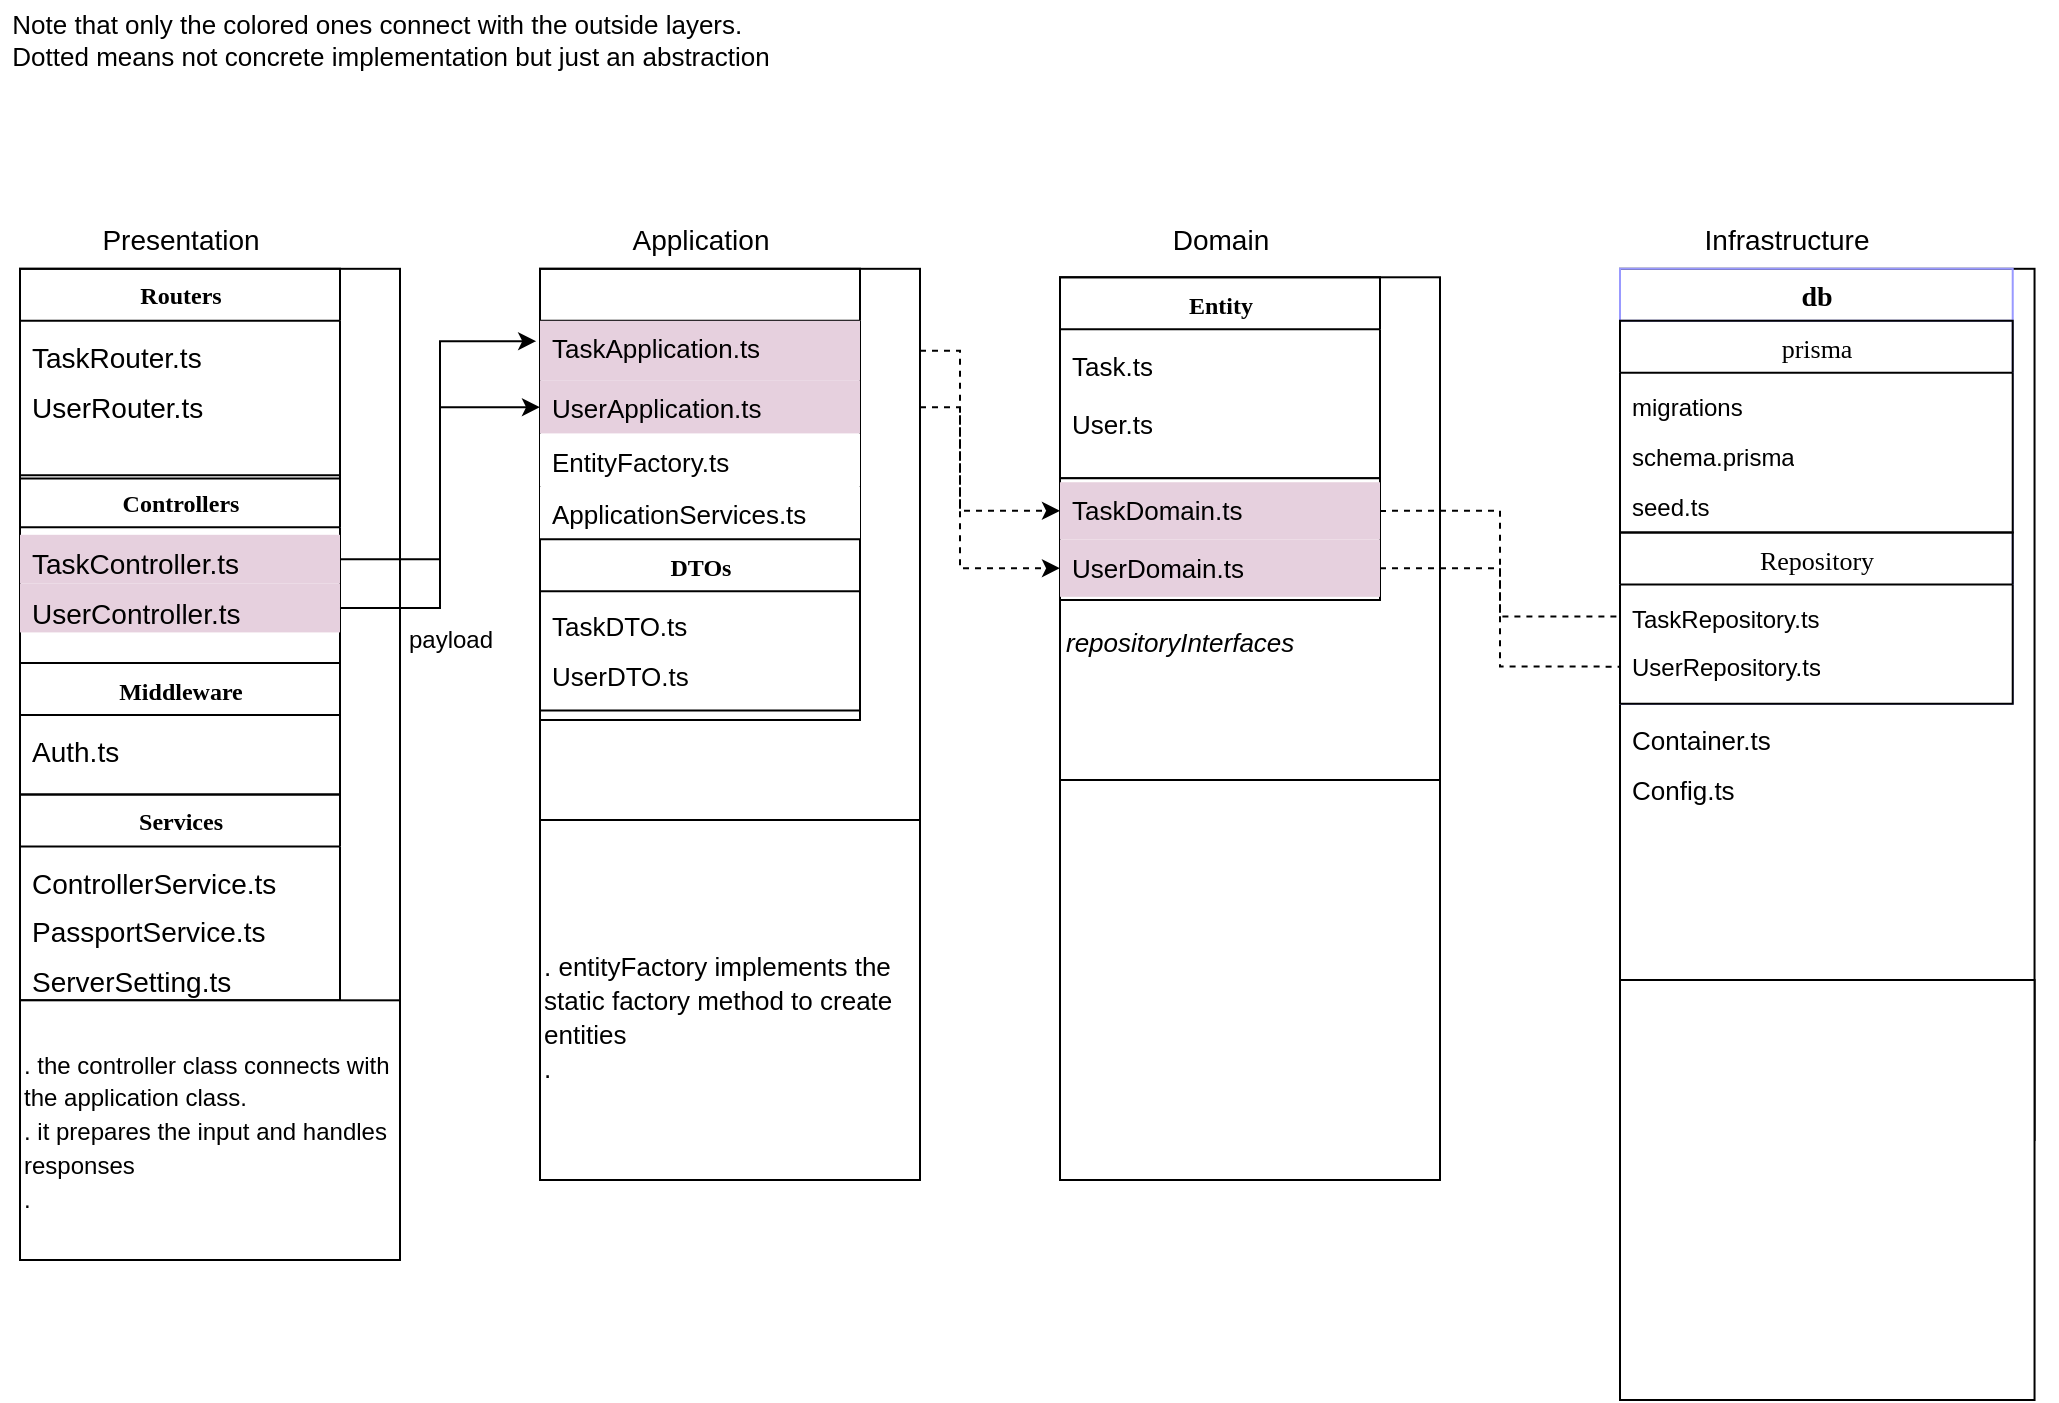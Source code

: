 <mxfile version="17.4.6" type="device"><diagram name="Page-1" id="6133507b-19e7-1e82-6fc7-422aa6c4b21f"><mxGraphModel dx="1320" dy="516" grid="1" gridSize="10" guides="1" tooltips="1" connect="1" arrows="1" fold="1" page="1" pageScale="1" pageWidth="1100" pageHeight="850" background="none" math="0" shadow="0"><root><mxCell id="0"/><mxCell id="1" parent="0"/><mxCell id="7423s3LigYlX9mgCSXaz-68" value="" style="group" parent="1" vertex="1" connectable="0"><mxGeometry x="20" y="120" width="245" height="550" as="geometry"/></mxCell><mxCell id="7423s3LigYlX9mgCSXaz-44" value="" style="group" parent="7423s3LigYlX9mgCSXaz-68" vertex="1" connectable="0"><mxGeometry width="200" height="550" as="geometry"/></mxCell><object label="" id="7423s3LigYlX9mgCSXaz-10"><mxCell style="whiteSpace=wrap;html=1;" parent="7423s3LigYlX9mgCSXaz-44" vertex="1"><mxGeometry y="24.403" width="190" height="375.427" as="geometry"/></mxCell></object><mxCell id="7423s3LigYlX9mgCSXaz-2" value="Routers" style="swimlane;html=1;fontStyle=1;align=center;verticalAlign=top;childLayout=stackLayout;horizontal=1;startSize=26;horizontalStack=0;resizeParent=1;resizeLast=0;collapsible=1;marginBottom=0;swimlaneFillColor=#ffffff;rounded=0;shadow=0;comic=0;labelBackgroundColor=none;strokeWidth=1;fillColor=none;fontFamily=Verdana;fontSize=12" parent="7423s3LigYlX9mgCSXaz-44" vertex="1"><mxGeometry y="24.403" width="160" height="104.84" as="geometry"><mxRectangle y="24.403" width="120" height="26" as="alternateBounds"/></mxGeometry></mxCell><mxCell id="7423s3LigYlX9mgCSXaz-3" value="+ field: type" style="text;html=1;strokeColor=none;fillColor=none;align=left;verticalAlign=top;spacingLeft=4;spacingRight=4;whiteSpace=wrap;overflow=hidden;rotatable=0;points=[[0,0.5],[1,0.5]];portConstraint=eastwest;" parent="7423s3LigYlX9mgCSXaz-2" vertex="1"><mxGeometry y="26" width="160" height="3.754" as="geometry"/></mxCell><mxCell id="7423s3LigYlX9mgCSXaz-7" value="&lt;font style=&quot;font-size: 14px&quot;&gt;TaskRouter.ts&lt;/font&gt;" style="text;html=1;strokeColor=none;fillColor=none;align=left;verticalAlign=top;spacingLeft=4;spacingRight=4;whiteSpace=wrap;overflow=hidden;rotatable=0;points=[[0,0.5],[1,0.5]];portConstraint=eastwest;" parent="7423s3LigYlX9mgCSXaz-2" vertex="1"><mxGeometry y="29.754" width="160" height="24.403" as="geometry"/></mxCell><mxCell id="7423s3LigYlX9mgCSXaz-4" value="&lt;font style=&quot;font-size: 14px&quot;&gt;UserRouter.ts&lt;/font&gt;" style="text;html=1;strokeColor=none;fillColor=none;align=left;verticalAlign=top;spacingLeft=4;spacingRight=4;whiteSpace=wrap;overflow=hidden;rotatable=0;points=[[0,0.5],[1,0.5]];portConstraint=eastwest;" parent="7423s3LigYlX9mgCSXaz-2" vertex="1"><mxGeometry y="54.157" width="160" height="50.683" as="geometry"/></mxCell><mxCell id="7423s3LigYlX9mgCSXaz-11" value="&lt;font style=&quot;font-size: 14px&quot;&gt;Presentation&lt;/font&gt;" style="text;html=1;resizable=0;autosize=1;align=center;verticalAlign=middle;points=[];fillColor=none;strokeColor=none;rounded=0;" parent="7423s3LigYlX9mgCSXaz-44" vertex="1"><mxGeometry x="35" width="90" height="20" as="geometry"/></mxCell><mxCell id="7423s3LigYlX9mgCSXaz-20" value="Controllers" style="swimlane;html=1;fontStyle=1;align=center;verticalAlign=top;childLayout=stackLayout;horizontal=1;startSize=26;horizontalStack=0;resizeParent=1;resizeLast=0;collapsible=1;marginBottom=0;swimlaneFillColor=#ffffff;rounded=0;shadow=0;comic=0;labelBackgroundColor=none;strokeWidth=1;fillColor=none;fontFamily=Verdana;fontSize=12" parent="7423s3LigYlX9mgCSXaz-44" vertex="1"><mxGeometry y="127.645" width="160" height="93.857" as="geometry"><mxRectangle x="40" y="310" width="120" height="26" as="alternateBounds"/></mxGeometry></mxCell><mxCell id="7423s3LigYlX9mgCSXaz-21" value="+ field: type" style="text;html=1;strokeColor=none;fillColor=none;align=left;verticalAlign=top;spacingLeft=4;spacingRight=4;whiteSpace=wrap;overflow=hidden;rotatable=0;points=[[0,0.5],[1,0.5]];portConstraint=eastwest;" parent="7423s3LigYlX9mgCSXaz-20" vertex="1"><mxGeometry y="26" width="160" height="3.754" as="geometry"/></mxCell><mxCell id="7423s3LigYlX9mgCSXaz-22" value="&lt;font style=&quot;font-size: 14px&quot;&gt;TaskController.ts&lt;/font&gt;" style="text;html=1;strokeColor=none;fillColor=#E6D0DE;align=left;verticalAlign=top;spacingLeft=4;spacingRight=4;whiteSpace=wrap;overflow=hidden;rotatable=0;points=[[0,0.5],[1,0.5]];portConstraint=eastwest;" parent="7423s3LigYlX9mgCSXaz-20" vertex="1"><mxGeometry y="29.754" width="160" height="24.403" as="geometry"/></mxCell><mxCell id="7423s3LigYlX9mgCSXaz-40" value="&lt;font style=&quot;font-size: 14px&quot;&gt;UserController.ts&lt;/font&gt;" style="text;html=1;strokeColor=none;fillColor=#E6D0DE;align=left;verticalAlign=top;spacingLeft=4;spacingRight=4;whiteSpace=wrap;overflow=hidden;rotatable=0;points=[[0,0.5],[1,0.5]];portConstraint=eastwest;" parent="7423s3LigYlX9mgCSXaz-20" vertex="1"><mxGeometry y="54.157" width="160" height="24.403" as="geometry"/></mxCell><mxCell id="7423s3LigYlX9mgCSXaz-28" value="Middleware" style="swimlane;html=1;fontStyle=1;align=center;verticalAlign=top;childLayout=stackLayout;horizontal=1;startSize=26;horizontalStack=0;resizeParent=1;resizeLast=0;collapsible=1;marginBottom=0;swimlaneFillColor=#ffffff;rounded=0;shadow=0;comic=0;labelBackgroundColor=none;strokeWidth=1;fillColor=none;fontFamily=Verdana;fontSize=12" parent="7423s3LigYlX9mgCSXaz-44" vertex="1"><mxGeometry y="221.502" width="160" height="65.7" as="geometry"><mxRectangle x="40" y="420" width="120" height="26" as="alternateBounds"/></mxGeometry></mxCell><mxCell id="7423s3LigYlX9mgCSXaz-29" value="+ field: type" style="text;html=1;strokeColor=none;fillColor=none;align=left;verticalAlign=top;spacingLeft=4;spacingRight=4;whiteSpace=wrap;overflow=hidden;rotatable=0;points=[[0,0.5],[1,0.5]];portConstraint=eastwest;" parent="7423s3LigYlX9mgCSXaz-28" vertex="1"><mxGeometry y="26" width="160" height="3.754" as="geometry"/></mxCell><mxCell id="7423s3LigYlX9mgCSXaz-30" value="&lt;font style=&quot;font-size: 14px&quot;&gt;Auth.ts&lt;/font&gt;" style="text;html=1;strokeColor=none;fillColor=none;align=left;verticalAlign=top;spacingLeft=4;spacingRight=4;whiteSpace=wrap;overflow=hidden;rotatable=0;points=[[0,0.5],[1,0.5]];portConstraint=eastwest;" parent="7423s3LigYlX9mgCSXaz-28" vertex="1"><mxGeometry y="29.754" width="160" height="24.403" as="geometry"/></mxCell><mxCell id="7423s3LigYlX9mgCSXaz-32" value="Services" style="swimlane;html=1;fontStyle=1;align=center;verticalAlign=top;childLayout=stackLayout;horizontal=1;startSize=26;horizontalStack=0;resizeParent=1;resizeLast=0;collapsible=1;marginBottom=0;swimlaneFillColor=#ffffff;rounded=0;shadow=0;comic=0;labelBackgroundColor=none;strokeWidth=1;fillColor=none;fontFamily=Verdana;fontSize=12" parent="7423s3LigYlX9mgCSXaz-44" vertex="1"><mxGeometry y="287.201" width="160" height="102.962" as="geometry"><mxRectangle x="40" y="490" width="120" height="26" as="alternateBounds"/></mxGeometry></mxCell><mxCell id="7423s3LigYlX9mgCSXaz-33" value="+ field: type" style="text;html=1;strokeColor=none;fillColor=none;align=left;verticalAlign=top;spacingLeft=4;spacingRight=4;whiteSpace=wrap;overflow=hidden;rotatable=0;points=[[0,0.5],[1,0.5]];portConstraint=eastwest;" parent="7423s3LigYlX9mgCSXaz-32" vertex="1"><mxGeometry y="26" width="160" height="3.754" as="geometry"/></mxCell><mxCell id="7423s3LigYlX9mgCSXaz-34" value="&lt;font style=&quot;font-size: 14px&quot;&gt;ControllerService.ts&lt;/font&gt;" style="text;html=1;strokeColor=none;fillColor=none;align=left;verticalAlign=top;spacingLeft=4;spacingRight=4;whiteSpace=wrap;overflow=hidden;rotatable=0;points=[[0,0.5],[1,0.5]];portConstraint=eastwest;" parent="7423s3LigYlX9mgCSXaz-32" vertex="1"><mxGeometry y="29.754" width="160" height="24.403" as="geometry"/></mxCell><mxCell id="7423s3LigYlX9mgCSXaz-35" value="&lt;font style=&quot;font-size: 14px&quot;&gt;PassportService.ts&lt;/font&gt;" style="text;html=1;strokeColor=none;fillColor=none;align=left;verticalAlign=top;spacingLeft=4;spacingRight=4;whiteSpace=wrap;overflow=hidden;rotatable=0;points=[[0,0.5],[1,0.5]];portConstraint=eastwest;" parent="7423s3LigYlX9mgCSXaz-32" vertex="1"><mxGeometry y="54.157" width="160" height="24.403" as="geometry"/></mxCell><mxCell id="7423s3LigYlX9mgCSXaz-36" value="&lt;font style=&quot;font-size: 14px&quot;&gt;ServerSetting.ts&lt;/font&gt;" style="text;html=1;strokeColor=none;fillColor=none;align=left;verticalAlign=top;spacingLeft=4;spacingRight=4;whiteSpace=wrap;overflow=hidden;rotatable=0;points=[[0,0.5],[1,0.5]];portConstraint=eastwest;" parent="7423s3LigYlX9mgCSXaz-32" vertex="1"><mxGeometry y="78.56" width="160" height="24.403" as="geometry"/></mxCell><mxCell id="7423s3LigYlX9mgCSXaz-42" value="&lt;div&gt;&lt;span style=&quot;font-size: 12px&quot;&gt;. the controller class connects with the application class.&lt;/span&gt;&lt;/div&gt;&lt;div&gt;&lt;font style=&quot;font-size: 12px&quot;&gt;. it prepares the input and handles responses&lt;/font&gt;&lt;/div&gt;&lt;div&gt;&lt;span style=&quot;font-size: 12px&quot;&gt;.&amp;nbsp;&lt;/span&gt;&lt;/div&gt;" style="whiteSpace=wrap;html=1;fontSize=14;align=left;" parent="7423s3LigYlX9mgCSXaz-44" vertex="1"><mxGeometry y="390.16" width="190" height="129.84" as="geometry"/></mxCell><mxCell id="7423s3LigYlX9mgCSXaz-104" value="payload" style="text;html=1;resizable=0;autosize=1;align=center;verticalAlign=middle;points=[];fillColor=none;strokeColor=none;rounded=0;fontFamily=Helvetica;fontSize=12;" parent="7423s3LigYlX9mgCSXaz-68" vertex="1"><mxGeometry x="185" y="200.0" width="60" height="20" as="geometry"/></mxCell><mxCell id="7423s3LigYlX9mgCSXaz-106" value="" style="group" parent="1" vertex="1" connectable="0"><mxGeometry x="540" y="120" width="220" height="550" as="geometry"/></mxCell><mxCell id="7423s3LigYlX9mgCSXaz-107" value="" style="group" parent="7423s3LigYlX9mgCSXaz-106" vertex="1" connectable="0"><mxGeometry width="200" height="550" as="geometry"/></mxCell><mxCell id="7423s3LigYlX9mgCSXaz-108" value="" style="group" parent="7423s3LigYlX9mgCSXaz-107" vertex="1" connectable="0"><mxGeometry width="193.18" height="480" as="geometry"/></mxCell><object label="" id="7423s3LigYlX9mgCSXaz-109"><mxCell style="whiteSpace=wrap;html=1;" parent="7423s3LigYlX9mgCSXaz-108" vertex="1"><mxGeometry y="28.645" width="190" height="440.689" as="geometry"/></mxCell></object><mxCell id="7423s3LigYlX9mgCSXaz-110" value="&lt;font style=&quot;font-size: 14px&quot;&gt;Domain&lt;br&gt;&lt;/font&gt;" style="text;html=1;resizable=0;autosize=1;align=center;verticalAlign=middle;points=[];fillColor=none;strokeColor=none;rounded=0;" parent="7423s3LigYlX9mgCSXaz-108" vertex="1"><mxGeometry x="50" width="60" height="20" as="geometry"/></mxCell><mxCell id="7423s3LigYlX9mgCSXaz-117" value="" style="whiteSpace=wrap;html=1;fontSize=14;align=left;" parent="7423s3LigYlX9mgCSXaz-108" vertex="1"><mxGeometry y="280" width="190" height="200" as="geometry"/></mxCell><mxCell id="Ic1HTjtW1TjhiJXGwJv1-1" value="Entity" style="swimlane;html=1;fontStyle=1;align=center;verticalAlign=top;childLayout=stackLayout;horizontal=1;startSize=26;horizontalStack=0;resizeParent=1;resizeLast=0;collapsible=1;marginBottom=0;swimlaneFillColor=#ffffff;rounded=0;shadow=0;comic=0;labelBackgroundColor=none;strokeWidth=1;fillColor=none;fontFamily=Verdana;fontSize=12" parent="7423s3LigYlX9mgCSXaz-108" vertex="1"><mxGeometry y="28.642" width="160" height="100.48" as="geometry"><mxRectangle y="24.403" width="120" height="26" as="alternateBounds"/></mxGeometry></mxCell><mxCell id="Ic1HTjtW1TjhiJXGwJv1-2" value="+ field: type" style="text;html=1;strokeColor=none;fillColor=none;align=left;verticalAlign=top;spacingLeft=4;spacingRight=4;whiteSpace=wrap;overflow=hidden;rotatable=0;points=[[0,0.5],[1,0.5]];portConstraint=eastwest;" parent="Ic1HTjtW1TjhiJXGwJv1-1" vertex="1"><mxGeometry y="26" width="160" height="4.407" as="geometry"/></mxCell><mxCell id="Ic1HTjtW1TjhiJXGwJv1-3" value="&lt;font style=&quot;font-size: 13px&quot;&gt;Task.ts&lt;/font&gt;" style="text;html=1;strokeColor=none;fillColor=none;align=left;verticalAlign=top;spacingLeft=4;spacingRight=4;whiteSpace=wrap;overflow=hidden;rotatable=0;points=[[0,0.5],[1,0.5]];portConstraint=eastwest;" parent="Ic1HTjtW1TjhiJXGwJv1-1" vertex="1"><mxGeometry y="30.407" width="160" height="28.645" as="geometry"/></mxCell><mxCell id="Ic1HTjtW1TjhiJXGwJv1-4" value="&lt;font style=&quot;font-size: 13px&quot;&gt;User.ts&lt;/font&gt;" style="text;html=1;strokeColor=none;fillColor=none;align=left;verticalAlign=top;spacingLeft=4;spacingRight=4;whiteSpace=wrap;overflow=hidden;rotatable=0;points=[[0,0.5],[1,0.5]];portConstraint=eastwest;" parent="Ic1HTjtW1TjhiJXGwJv1-1" vertex="1"><mxGeometry y="59.052" width="160" height="30.332" as="geometry"/></mxCell><mxCell id="Ic1HTjtW1TjhiJXGwJv1-28" value="" style="whiteSpace=wrap;html=1;fontSize=13;fillColor=#FFFFFF;" parent="7423s3LigYlX9mgCSXaz-108" vertex="1"><mxGeometry y="129.12" width="160" height="60.88" as="geometry"/></mxCell><mxCell id="Ic1HTjtW1TjhiJXGwJv1-8" value="&lt;font style=&quot;font-size: 13px&quot;&gt;TaskDomain.ts&lt;/font&gt;" style="text;html=1;strokeColor=none;fillColor=#E6D0DE;align=left;verticalAlign=top;spacingLeft=4;spacingRight=4;whiteSpace=wrap;overflow=hidden;rotatable=0;points=[[0,0.5],[1,0.5]];portConstraint=eastwest;" parent="7423s3LigYlX9mgCSXaz-108" vertex="1"><mxGeometry y="131.12" width="160" height="28.645" as="geometry"/></mxCell><mxCell id="Ic1HTjtW1TjhiJXGwJv1-9" value="&lt;font style=&quot;font-size: 13px&quot;&gt;UserDomain.ts&lt;/font&gt;" style="text;html=1;strokeColor=none;fillColor=#E6D0DE;align=left;verticalAlign=top;spacingLeft=4;spacingRight=4;whiteSpace=wrap;overflow=hidden;rotatable=0;points=[[0,0.5],[1,0.5]];portConstraint=eastwest;" parent="7423s3LigYlX9mgCSXaz-108" vertex="1"><mxGeometry y="159.765" width="160" height="28.645" as="geometry"/></mxCell><mxCell id="jaOFQ9CCpNiAqY8h1EA8-10" value="&lt;font style=&quot;font-size: 13px&quot;&gt;&lt;i&gt;repositoryInterfaces&lt;/i&gt;&lt;/font&gt;" style="text;html=1;strokeColor=none;fillColor=none;align=left;verticalAlign=top;spacingLeft=4;spacingRight=4;whiteSpace=wrap;overflow=hidden;rotatable=0;points=[[0,0.5],[1,0.5]];portConstraint=eastwest;" parent="7423s3LigYlX9mgCSXaz-108" vertex="1"><mxGeometry x="-3.18" y="197" width="173.18" height="24.4" as="geometry"/></mxCell><mxCell id="7423s3LigYlX9mgCSXaz-177" value="&lt;div style=&quot;text-align: left&quot;&gt;&lt;span&gt;Note that only the colored ones connect with the outside layers.&lt;/span&gt;&lt;/div&gt;&lt;div style=&quot;text-align: left&quot;&gt;&lt;span&gt;Dotted means not concrete implementation but just an abstraction&lt;/span&gt;&lt;/div&gt;" style="text;html=1;resizable=0;autosize=1;align=center;verticalAlign=middle;points=[];fillColor=none;strokeColor=none;rounded=0;fontFamily=Helvetica;fontSize=13;" parent="1" vertex="1"><mxGeometry x="10" y="10" width="390" height="40" as="geometry"/></mxCell><mxCell id="Ic1HTjtW1TjhiJXGwJv1-22" style="edgeStyle=orthogonalEdgeStyle;rounded=0;orthogonalLoop=1;jettySize=auto;html=1;exitX=1;exitY=0.5;exitDx=0;exitDy=0;entryX=0;entryY=0.5;entryDx=0;entryDy=0;fontSize=13;endArrow=none;endFill=0;dashed=1;" parent="1" source="Ic1HTjtW1TjhiJXGwJv1-8" target="7423s3LigYlX9mgCSXaz-161" edge="1"><mxGeometry relative="1" as="geometry"/></mxCell><mxCell id="Ic1HTjtW1TjhiJXGwJv1-23" style="edgeStyle=orthogonalEdgeStyle;rounded=0;orthogonalLoop=1;jettySize=auto;html=1;exitX=1;exitY=0.5;exitDx=0;exitDy=0;entryX=0;entryY=0.5;entryDx=0;entryDy=0;fontSize=13;endArrow=none;endFill=0;dashed=1;" parent="1" source="Ic1HTjtW1TjhiJXGwJv1-9" target="7423s3LigYlX9mgCSXaz-162" edge="1"><mxGeometry relative="1" as="geometry"/></mxCell><mxCell id="Ic1HTjtW1TjhiJXGwJv1-26" style="edgeStyle=orthogonalEdgeStyle;rounded=0;orthogonalLoop=1;jettySize=auto;html=1;exitX=1;exitY=0.5;exitDx=0;exitDy=0;entryX=-0.012;entryY=0.339;entryDx=0;entryDy=0;entryPerimeter=0;fontSize=13;" parent="1" source="7423s3LigYlX9mgCSXaz-22" target="7423s3LigYlX9mgCSXaz-95" edge="1"><mxGeometry relative="1" as="geometry"/></mxCell><mxCell id="Ic1HTjtW1TjhiJXGwJv1-27" style="edgeStyle=orthogonalEdgeStyle;rounded=0;orthogonalLoop=1;jettySize=auto;html=1;exitX=1;exitY=0.5;exitDx=0;exitDy=0;entryX=0;entryY=0.5;entryDx=0;entryDy=0;fontSize=13;" parent="1" source="7423s3LigYlX9mgCSXaz-40" target="7423s3LigYlX9mgCSXaz-96" edge="1"><mxGeometry relative="1" as="geometry"/></mxCell><mxCell id="Ic1HTjtW1TjhiJXGwJv1-24" style="edgeStyle=orthogonalEdgeStyle;rounded=0;orthogonalLoop=1;jettySize=auto;html=1;exitX=1;exitY=0.5;exitDx=0;exitDy=0;fontSize=13;dashed=1;" parent="1" source="7423s3LigYlX9mgCSXaz-95" target="Ic1HTjtW1TjhiJXGwJv1-8" edge="1"><mxGeometry relative="1" as="geometry"/></mxCell><mxCell id="Ic1HTjtW1TjhiJXGwJv1-25" style="edgeStyle=orthogonalEdgeStyle;rounded=0;orthogonalLoop=1;jettySize=auto;html=1;exitX=1;exitY=0.5;exitDx=0;exitDy=0;entryX=0;entryY=0.5;entryDx=0;entryDy=0;fontSize=13;dashed=1;" parent="1" source="7423s3LigYlX9mgCSXaz-96" target="Ic1HTjtW1TjhiJXGwJv1-9" edge="1"><mxGeometry relative="1" as="geometry"/></mxCell><object label="" id="7423s3LigYlX9mgCSXaz-71"><mxCell style="whiteSpace=wrap;html=1;" parent="1" vertex="1"><mxGeometry x="280" y="144.403" width="190" height="375.427" as="geometry"/></mxCell></object><mxCell id="7423s3LigYlX9mgCSXaz-76" value="&lt;font style=&quot;font-size: 14px&quot;&gt;Application&lt;br&gt;&lt;/font&gt;" style="text;html=1;resizable=0;autosize=1;align=center;verticalAlign=middle;points=[];fillColor=none;strokeColor=none;rounded=0;" parent="1" vertex="1"><mxGeometry x="320" y="120" width="80" height="20" as="geometry"/></mxCell><mxCell id="7423s3LigYlX9mgCSXaz-91" value="" style="swimlane;html=1;fontStyle=1;align=center;verticalAlign=top;childLayout=stackLayout;horizontal=1;startSize=26;horizontalStack=0;resizeParent=1;resizeLast=0;collapsible=1;marginBottom=0;swimlaneFillColor=#ffffff;rounded=0;shadow=0;comic=0;labelBackgroundColor=none;strokeWidth=1;fillColor=none;fontFamily=Verdana;fontSize=12" parent="1" vertex="1"><mxGeometry x="280" y="144.4" width="160" height="225.6" as="geometry"><mxRectangle y="24.403" width="120" height="26" as="alternateBounds"/></mxGeometry></mxCell><mxCell id="7423s3LigYlX9mgCSXaz-95" value="&lt;font style=&quot;font-size: 13px&quot;&gt;TaskApplication.ts&lt;/font&gt;" style="text;html=1;strokeColor=none;fillColor=#E6D0DE;align=left;verticalAlign=top;spacingLeft=4;spacingRight=4;whiteSpace=wrap;overflow=hidden;rotatable=0;points=[[0,0.5],[1,0.5]];portConstraint=eastwest;" parent="7423s3LigYlX9mgCSXaz-91" vertex="1"><mxGeometry y="26" width="160" height="30" as="geometry"/></mxCell><mxCell id="7423s3LigYlX9mgCSXaz-96" value="&lt;font style=&quot;font-size: 13px&quot;&gt;UserApplication.ts&lt;/font&gt;" style="text;html=1;strokeColor=none;fillColor=#E6D0DE;align=left;verticalAlign=top;spacingLeft=4;spacingRight=4;whiteSpace=wrap;overflow=hidden;rotatable=0;points=[[0,0.5],[1,0.5]];portConstraint=eastwest;" parent="7423s3LigYlX9mgCSXaz-91" vertex="1"><mxGeometry y="56" width="160" height="26.422" as="geometry"/></mxCell><mxCell id="jaOFQ9CCpNiAqY8h1EA8-2" value="&lt;font style=&quot;font-size: 13px&quot;&gt;EntityFactory.ts&lt;/font&gt;" style="text;html=1;strokeColor=none;fillColor=#FFFFFF;align=left;verticalAlign=top;spacingLeft=4;spacingRight=4;whiteSpace=wrap;overflow=hidden;rotatable=0;points=[[0,0.5],[1,0.5]];portConstraint=eastwest;" parent="7423s3LigYlX9mgCSXaz-91" vertex="1"><mxGeometry y="82.422" width="160" height="26.422" as="geometry"/></mxCell><mxCell id="jaOFQ9CCpNiAqY8h1EA8-3" value="&lt;span style=&quot;font-size: 13px&quot;&gt;ApplicationServices.ts&lt;/span&gt;" style="text;html=1;strokeColor=none;fillColor=#FFFFFF;align=left;verticalAlign=top;spacingLeft=4;spacingRight=4;whiteSpace=wrap;overflow=hidden;rotatable=0;points=[[0,0.5],[1,0.5]];portConstraint=eastwest;" parent="7423s3LigYlX9mgCSXaz-91" vertex="1"><mxGeometry y="108.843" width="160" height="26.422" as="geometry"/></mxCell><mxCell id="jaOFQ9CCpNiAqY8h1EA8-4" value="&lt;font style=&quot;font-size: 12px&quot;&gt;DTOs&lt;/font&gt;" style="swimlane;html=1;fontStyle=1;align=center;verticalAlign=top;childLayout=stackLayout;horizontal=1;startSize=26;horizontalStack=0;resizeParent=1;resizeLast=0;collapsible=1;marginBottom=0;swimlaneFillColor=#ffffff;rounded=0;shadow=0;comic=0;labelBackgroundColor=none;strokeWidth=1;fillColor=none;fontFamily=Verdana;fontSize=12" parent="7423s3LigYlX9mgCSXaz-91" vertex="1"><mxGeometry y="135.265" width="160" height="85.6" as="geometry"><mxRectangle y="29.754" width="170" height="26" as="alternateBounds"/></mxGeometry></mxCell><mxCell id="jaOFQ9CCpNiAqY8h1EA8-5" value="+ field: type" style="text;html=1;strokeColor=none;fillColor=none;align=left;verticalAlign=top;spacingLeft=4;spacingRight=4;whiteSpace=wrap;overflow=hidden;rotatable=0;points=[[0,0.5],[1,0.5]];portConstraint=eastwest;" parent="jaOFQ9CCpNiAqY8h1EA8-4" vertex="1"><mxGeometry y="26" width="160" height="3.754" as="geometry"/></mxCell><mxCell id="jaOFQ9CCpNiAqY8h1EA8-6" value="&lt;font style=&quot;font-size: 13px&quot;&gt;TaskDTO.ts&lt;/font&gt;" style="text;html=1;strokeColor=none;fillColor=none;align=left;verticalAlign=top;spacingLeft=4;spacingRight=4;whiteSpace=wrap;overflow=hidden;rotatable=0;points=[[0,0.5],[1,0.5]];portConstraint=eastwest;" parent="jaOFQ9CCpNiAqY8h1EA8-4" vertex="1"><mxGeometry y="29.754" width="160" height="24.403" as="geometry"/></mxCell><mxCell id="jaOFQ9CCpNiAqY8h1EA8-7" value="&lt;font style=&quot;font-size: 13px&quot;&gt;UserDTO.ts&lt;/font&gt;" style="text;html=1;strokeColor=none;fillColor=none;align=left;verticalAlign=top;spacingLeft=4;spacingRight=4;whiteSpace=wrap;overflow=hidden;rotatable=0;points=[[0,0.5],[1,0.5]];portConstraint=eastwest;" parent="jaOFQ9CCpNiAqY8h1EA8-4" vertex="1"><mxGeometry y="54.157" width="160" height="25.84" as="geometry"/></mxCell><mxCell id="7423s3LigYlX9mgCSXaz-97" value="&lt;font style=&quot;font-size: 13px&quot;&gt;&lt;br&gt;. entityFactory implements the static factory method to create entities&lt;br&gt;.&amp;nbsp;&lt;br&gt;&lt;/font&gt;" style="whiteSpace=wrap;html=1;fontSize=14;align=left;" parent="1" vertex="1"><mxGeometry x="280" y="420" width="190" height="180" as="geometry"/></mxCell><mxCell id="7423s3LigYlX9mgCSXaz-124" value="" style="group" parent="1" vertex="1" connectable="0"><mxGeometry x="820" y="120" width="218.182" height="590" as="geometry"/></mxCell><object label="" id="7423s3LigYlX9mgCSXaz-125"><mxCell style="whiteSpace=wrap;html=1;" parent="7423s3LigYlX9mgCSXaz-124" vertex="1"><mxGeometry y="24.4" width="207.27" height="435.6" as="geometry"/></mxCell></object><mxCell id="7423s3LigYlX9mgCSXaz-130" value="&lt;font style=&quot;font-size: 14px&quot;&gt;Infrastructure&lt;/font&gt;" style="text;html=1;resizable=0;autosize=1;align=center;verticalAlign=middle;points=[];fillColor=none;strokeColor=none;rounded=0;" parent="7423s3LigYlX9mgCSXaz-124" vertex="1"><mxGeometry x="32.727" width="100" height="20" as="geometry"/></mxCell><mxCell id="7423s3LigYlX9mgCSXaz-131" value="&lt;font style=&quot;font-size: 14px&quot;&gt;db&lt;/font&gt;" style="swimlane;html=1;fontStyle=1;align=center;verticalAlign=top;childLayout=stackLayout;horizontal=1;startSize=26;horizontalStack=0;resizeParent=1;resizeLast=0;collapsible=1;marginBottom=0;swimlaneFillColor=#ffffff;rounded=0;shadow=0;comic=0;labelBackgroundColor=none;strokeWidth=1;fillColor=none;fontFamily=Verdana;fontSize=12;strokeColor=#9999FF;" parent="7423s3LigYlX9mgCSXaz-124" vertex="1"><mxGeometry y="24.4" width="196.36" height="217.437" as="geometry"><mxRectangle y="24.4" width="120" height="26" as="alternateBounds"/></mxGeometry></mxCell><mxCell id="7423s3LigYlX9mgCSXaz-151" value="&lt;span style=&quot;font-weight: normal&quot;&gt;&lt;font style=&quot;font-size: 13px&quot;&gt;prisma&lt;/font&gt;&lt;/span&gt;" style="swimlane;html=1;fontStyle=1;align=center;verticalAlign=top;childLayout=stackLayout;horizontal=1;startSize=26;horizontalStack=0;resizeParent=1;resizeLast=0;collapsible=1;marginBottom=0;swimlaneFillColor=#ffffff;rounded=0;shadow=0;comic=0;labelBackgroundColor=none;strokeWidth=1;fillColor=none;fontFamily=Verdana;fontSize=12" parent="7423s3LigYlX9mgCSXaz-131" vertex="1"><mxGeometry y="26" width="196.36" height="105.837" as="geometry"><mxRectangle y="29.754" width="180" height="26" as="alternateBounds"/></mxGeometry></mxCell><mxCell id="7423s3LigYlX9mgCSXaz-152" value="+ field: type" style="text;html=1;strokeColor=none;fillColor=none;align=left;verticalAlign=top;spacingLeft=4;spacingRight=4;whiteSpace=wrap;overflow=hidden;rotatable=0;points=[[0,0.5],[1,0.5]];portConstraint=eastwest;" parent="7423s3LigYlX9mgCSXaz-151" vertex="1"><mxGeometry y="26" width="196.36" height="3.754" as="geometry"/></mxCell><mxCell id="7423s3LigYlX9mgCSXaz-153" value="&lt;font style=&quot;font-size: 12px&quot;&gt;migrations&lt;/font&gt;" style="text;html=1;strokeColor=none;fillColor=none;align=left;verticalAlign=top;spacingLeft=4;spacingRight=4;whiteSpace=wrap;overflow=hidden;rotatable=0;points=[[0,0.5],[1,0.5]];portConstraint=eastwest;" parent="7423s3LigYlX9mgCSXaz-151" vertex="1"><mxGeometry y="29.754" width="196.36" height="24.403" as="geometry"/></mxCell><mxCell id="7423s3LigYlX9mgCSXaz-154" value="&lt;font style=&quot;font-size: 12px&quot;&gt;schema.prisma&lt;/font&gt;" style="text;html=1;strokeColor=none;fillColor=none;align=left;verticalAlign=top;spacingLeft=4;spacingRight=4;whiteSpace=wrap;overflow=hidden;rotatable=0;points=[[0,0.5],[1,0.5]];portConstraint=eastwest;" parent="7423s3LigYlX9mgCSXaz-151" vertex="1"><mxGeometry y="54.157" width="196.36" height="25.84" as="geometry"/></mxCell><mxCell id="Wuc83zArbzriArWwwwTX-2" value="seed.ts" style="text;html=1;strokeColor=none;fillColor=none;align=left;verticalAlign=top;spacingLeft=4;spacingRight=4;whiteSpace=wrap;overflow=hidden;rotatable=0;points=[[0,0.5],[1,0.5]];portConstraint=eastwest;" vertex="1" parent="7423s3LigYlX9mgCSXaz-151"><mxGeometry y="79.997" width="196.36" height="25.84" as="geometry"/></mxCell><mxCell id="7423s3LigYlX9mgCSXaz-159" value="&lt;span style=&quot;font-weight: normal&quot;&gt;&lt;font style=&quot;font-size: 13px&quot;&gt;Repository&lt;/font&gt;&lt;/span&gt;" style="swimlane;html=1;fontStyle=1;align=center;verticalAlign=top;childLayout=stackLayout;horizontal=1;startSize=26;horizontalStack=0;resizeParent=1;resizeLast=0;collapsible=1;marginBottom=0;swimlaneFillColor=#ffffff;rounded=0;shadow=0;comic=0;labelBackgroundColor=none;strokeWidth=1;fillColor=none;fontFamily=Verdana;fontSize=12" parent="7423s3LigYlX9mgCSXaz-131" vertex="1"><mxGeometry y="131.837" width="196.36" height="85.6" as="geometry"><mxRectangle y="29.754" width="170" height="26" as="alternateBounds"/></mxGeometry></mxCell><mxCell id="7423s3LigYlX9mgCSXaz-160" value="+ field: type" style="text;html=1;strokeColor=none;fillColor=none;align=left;verticalAlign=top;spacingLeft=4;spacingRight=4;whiteSpace=wrap;overflow=hidden;rotatable=0;points=[[0,0.5],[1,0.5]];portConstraint=eastwest;" parent="7423s3LigYlX9mgCSXaz-159" vertex="1"><mxGeometry y="26" width="196.36" height="3.754" as="geometry"/></mxCell><mxCell id="7423s3LigYlX9mgCSXaz-161" value="&lt;font style=&quot;font-size: 12px&quot;&gt;TaskRepository.ts&lt;/font&gt;" style="text;html=1;strokeColor=none;fillColor=none;align=left;verticalAlign=top;spacingLeft=4;spacingRight=4;whiteSpace=wrap;overflow=hidden;rotatable=0;points=[[0,0.5],[1,0.5]];portConstraint=eastwest;" parent="7423s3LigYlX9mgCSXaz-159" vertex="1"><mxGeometry y="29.754" width="196.36" height="24.403" as="geometry"/></mxCell><mxCell id="7423s3LigYlX9mgCSXaz-162" value="&lt;font style=&quot;font-size: 12px&quot;&gt;UserRepository.ts&lt;/font&gt;" style="text;html=1;strokeColor=none;fillColor=none;align=left;verticalAlign=top;spacingLeft=4;spacingRight=4;whiteSpace=wrap;overflow=hidden;rotatable=0;points=[[0,0.5],[1,0.5]];portConstraint=eastwest;" parent="7423s3LigYlX9mgCSXaz-159" vertex="1"><mxGeometry y="54.157" width="196.36" height="25.84" as="geometry"/></mxCell><mxCell id="7423s3LigYlX9mgCSXaz-167" value="" style="whiteSpace=wrap;html=1;fontSize=14;align=left;" parent="7423s3LigYlX9mgCSXaz-124" vertex="1"><mxGeometry y="380" width="207.27" height="210" as="geometry"/></mxCell><mxCell id="7423s3LigYlX9mgCSXaz-181" value="&lt;font style=&quot;font-size: 13px&quot;&gt;Config.ts&lt;/font&gt;" style="text;html=1;strokeColor=none;fillColor=none;align=left;verticalAlign=top;spacingLeft=4;spacingRight=4;whiteSpace=wrap;overflow=hidden;rotatable=0;points=[[0,0.5],[1,0.5]];portConstraint=eastwest;" parent="7423s3LigYlX9mgCSXaz-124" vertex="1"><mxGeometry y="270.604" width="174.545" height="24.403" as="geometry"/></mxCell><mxCell id="Ic1HTjtW1TjhiJXGwJv1-29" value="&lt;font style=&quot;font-size: 13px&quot;&gt;Container.ts&lt;/font&gt;" style="text;html=1;strokeColor=none;fillColor=none;align=left;verticalAlign=top;spacingLeft=4;spacingRight=4;whiteSpace=wrap;overflow=hidden;rotatable=0;points=[[0,0.5],[1,0.5]];portConstraint=eastwest;" parent="7423s3LigYlX9mgCSXaz-124" vertex="1"><mxGeometry y="246.004" width="174.545" height="24.403" as="geometry"/></mxCell></root></mxGraphModel></diagram></mxfile>